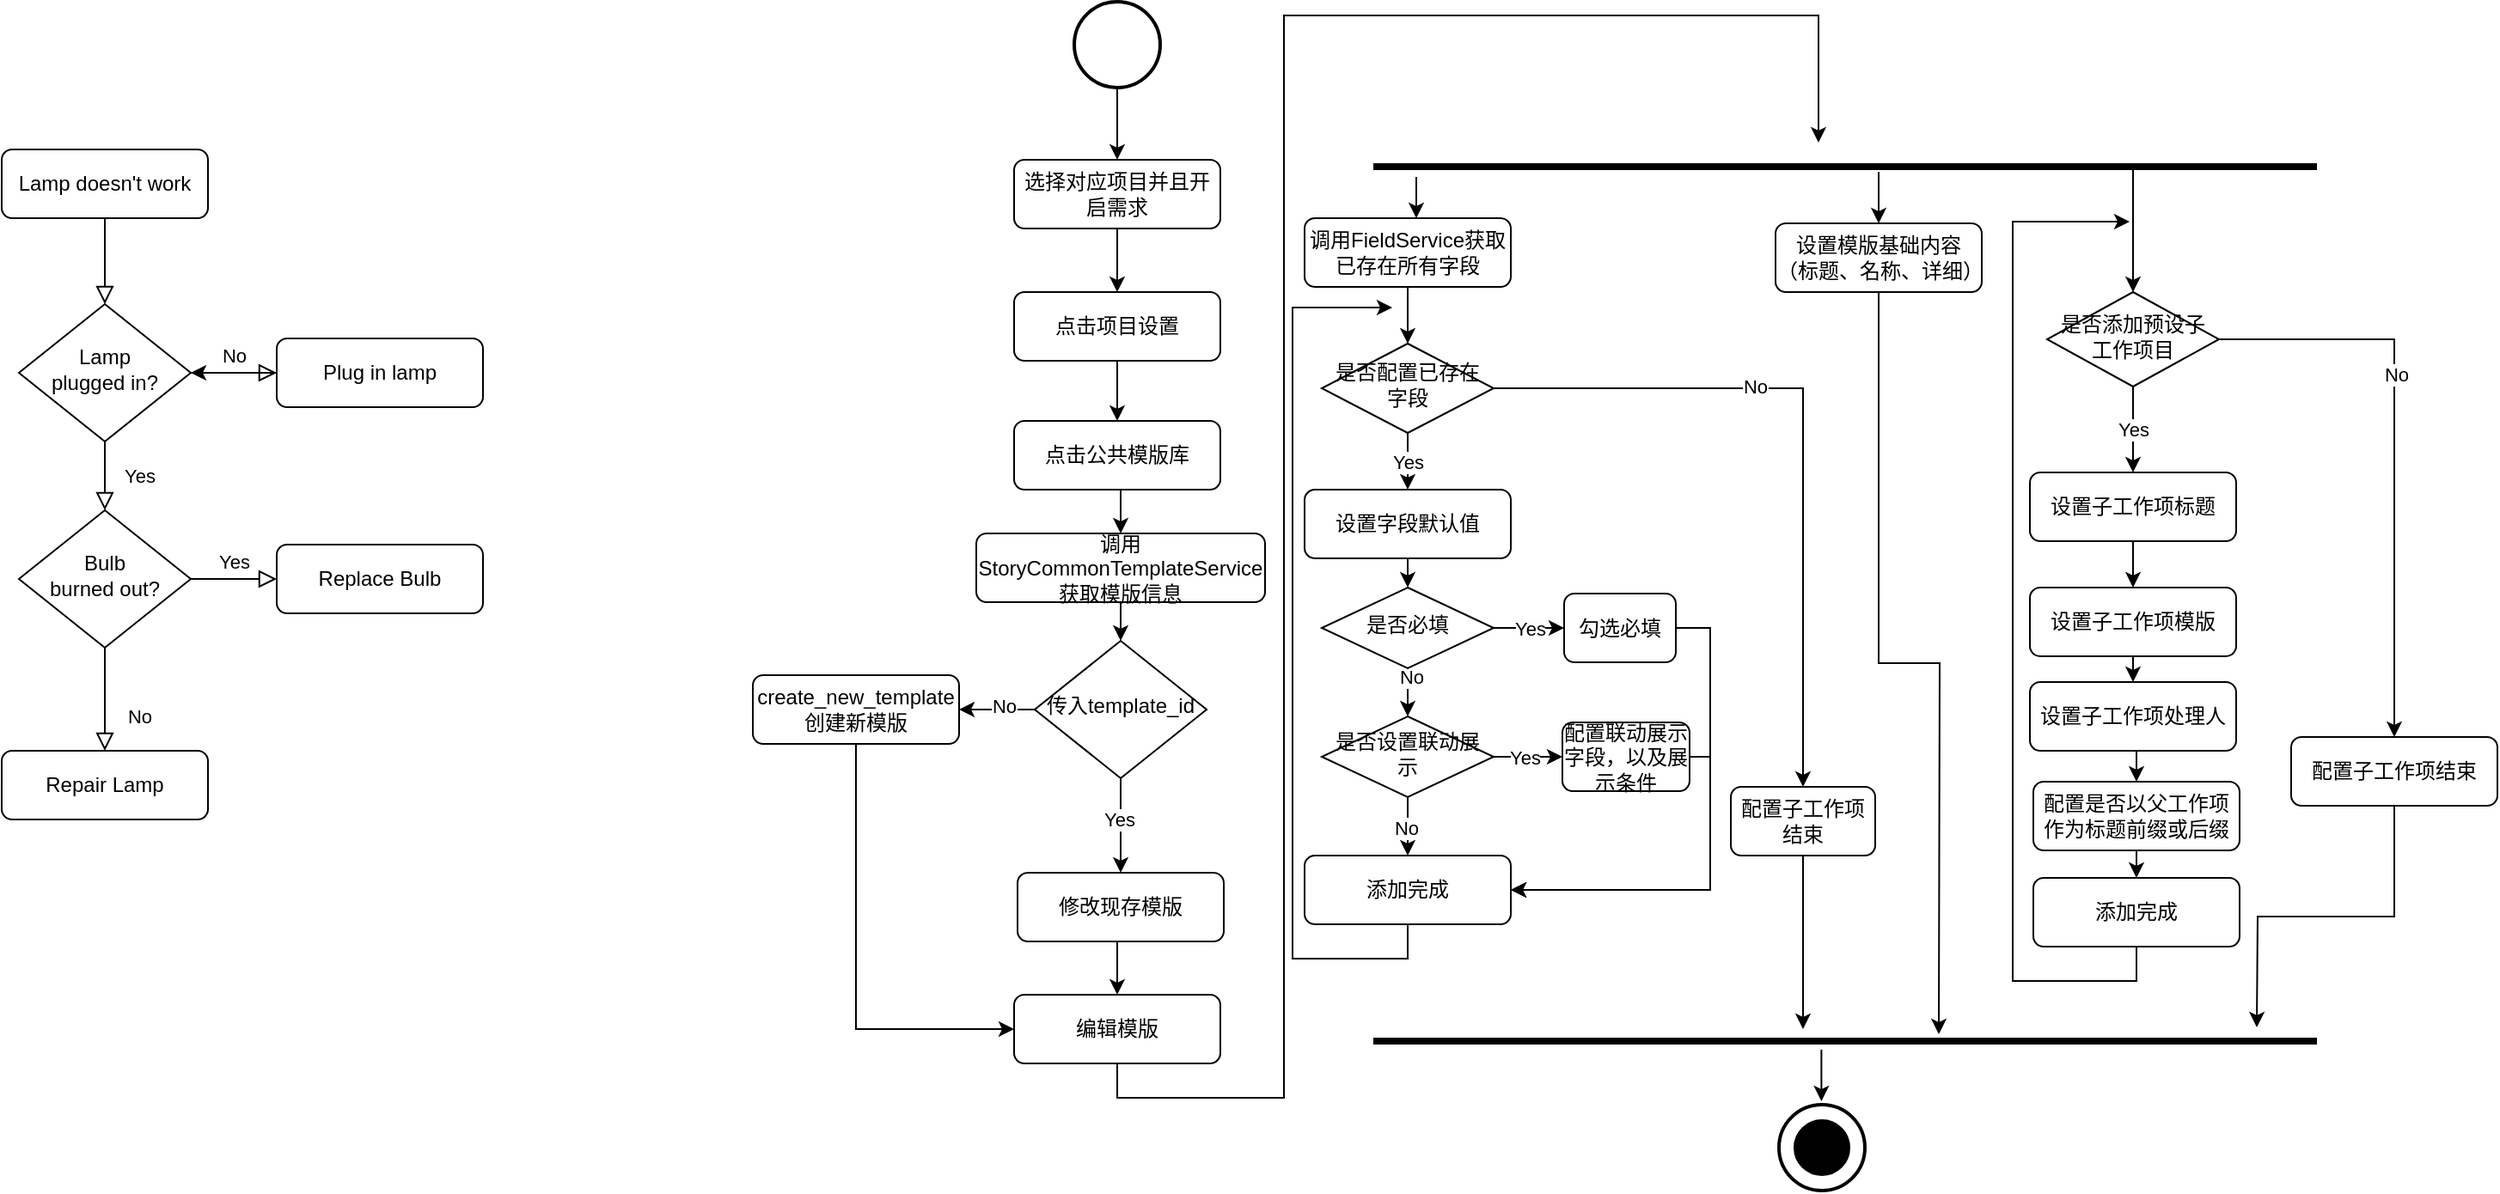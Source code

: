 <mxfile version="26.0.16">
  <diagram id="C5RBs43oDa-KdzZeNtuy" name="Page-1">
    <mxGraphModel dx="1461" dy="1324" grid="0" gridSize="10" guides="1" tooltips="1" connect="1" arrows="1" fold="1" page="0" pageScale="1" pageWidth="827" pageHeight="1169" math="0" shadow="0">
      <root>
        <mxCell id="WIyWlLk6GJQsqaUBKTNV-0" />
        <mxCell id="WIyWlLk6GJQsqaUBKTNV-1" parent="WIyWlLk6GJQsqaUBKTNV-0" />
        <mxCell id="WIyWlLk6GJQsqaUBKTNV-2" value="" style="rounded=0;html=1;jettySize=auto;orthogonalLoop=1;fontSize=11;endArrow=block;endFill=0;endSize=8;strokeWidth=1;shadow=0;labelBackgroundColor=none;edgeStyle=orthogonalEdgeStyle;" parent="WIyWlLk6GJQsqaUBKTNV-1" source="WIyWlLk6GJQsqaUBKTNV-3" target="WIyWlLk6GJQsqaUBKTNV-6" edge="1">
          <mxGeometry relative="1" as="geometry" />
        </mxCell>
        <mxCell id="WIyWlLk6GJQsqaUBKTNV-3" value="Lamp doesn&#39;t work" style="rounded=1;whiteSpace=wrap;html=1;fontSize=12;glass=0;strokeWidth=1;shadow=0;" parent="WIyWlLk6GJQsqaUBKTNV-1" vertex="1">
          <mxGeometry x="160" y="80" width="120" height="40" as="geometry" />
        </mxCell>
        <mxCell id="WIyWlLk6GJQsqaUBKTNV-4" value="Yes" style="rounded=0;html=1;jettySize=auto;orthogonalLoop=1;fontSize=11;endArrow=block;endFill=0;endSize=8;strokeWidth=1;shadow=0;labelBackgroundColor=none;edgeStyle=orthogonalEdgeStyle;" parent="WIyWlLk6GJQsqaUBKTNV-1" source="WIyWlLk6GJQsqaUBKTNV-6" target="WIyWlLk6GJQsqaUBKTNV-10" edge="1">
          <mxGeometry y="20" relative="1" as="geometry">
            <mxPoint as="offset" />
          </mxGeometry>
        </mxCell>
        <mxCell id="WIyWlLk6GJQsqaUBKTNV-5" value="No" style="edgeStyle=orthogonalEdgeStyle;rounded=0;html=1;jettySize=auto;orthogonalLoop=1;fontSize=11;endArrow=block;endFill=0;endSize=8;strokeWidth=1;shadow=0;labelBackgroundColor=none;" parent="WIyWlLk6GJQsqaUBKTNV-1" source="WIyWlLk6GJQsqaUBKTNV-6" target="WIyWlLk6GJQsqaUBKTNV-7" edge="1">
          <mxGeometry y="10" relative="1" as="geometry">
            <mxPoint as="offset" />
          </mxGeometry>
        </mxCell>
        <mxCell id="WIyWlLk6GJQsqaUBKTNV-6" value="Lamp&lt;br&gt;plugged in?" style="rhombus;whiteSpace=wrap;html=1;shadow=0;fontFamily=Helvetica;fontSize=12;align=center;strokeWidth=1;spacing=6;spacingTop=-4;" parent="WIyWlLk6GJQsqaUBKTNV-1" vertex="1">
          <mxGeometry x="170" y="170" width="100" height="80" as="geometry" />
        </mxCell>
        <mxCell id="YVHDOQG_T9YWMqw5rcu7-23" value="" style="edgeStyle=orthogonalEdgeStyle;rounded=0;orthogonalLoop=1;jettySize=auto;html=1;" edge="1" parent="WIyWlLk6GJQsqaUBKTNV-1" source="WIyWlLk6GJQsqaUBKTNV-7" target="WIyWlLk6GJQsqaUBKTNV-6">
          <mxGeometry relative="1" as="geometry" />
        </mxCell>
        <mxCell id="WIyWlLk6GJQsqaUBKTNV-7" value="Plug in lamp" style="rounded=1;whiteSpace=wrap;html=1;fontSize=12;glass=0;strokeWidth=1;shadow=0;" parent="WIyWlLk6GJQsqaUBKTNV-1" vertex="1">
          <mxGeometry x="320" y="190" width="120" height="40" as="geometry" />
        </mxCell>
        <mxCell id="WIyWlLk6GJQsqaUBKTNV-8" value="No" style="rounded=0;html=1;jettySize=auto;orthogonalLoop=1;fontSize=11;endArrow=block;endFill=0;endSize=8;strokeWidth=1;shadow=0;labelBackgroundColor=none;edgeStyle=orthogonalEdgeStyle;" parent="WIyWlLk6GJQsqaUBKTNV-1" source="WIyWlLk6GJQsqaUBKTNV-10" target="WIyWlLk6GJQsqaUBKTNV-11" edge="1">
          <mxGeometry x="0.333" y="20" relative="1" as="geometry">
            <mxPoint as="offset" />
          </mxGeometry>
        </mxCell>
        <mxCell id="WIyWlLk6GJQsqaUBKTNV-9" value="Yes" style="edgeStyle=orthogonalEdgeStyle;rounded=0;html=1;jettySize=auto;orthogonalLoop=1;fontSize=11;endArrow=block;endFill=0;endSize=8;strokeWidth=1;shadow=0;labelBackgroundColor=none;" parent="WIyWlLk6GJQsqaUBKTNV-1" source="WIyWlLk6GJQsqaUBKTNV-10" target="WIyWlLk6GJQsqaUBKTNV-12" edge="1">
          <mxGeometry y="10" relative="1" as="geometry">
            <mxPoint as="offset" />
          </mxGeometry>
        </mxCell>
        <mxCell id="WIyWlLk6GJQsqaUBKTNV-10" value="Bulb&lt;br&gt;burned out?" style="rhombus;whiteSpace=wrap;html=1;shadow=0;fontFamily=Helvetica;fontSize=12;align=center;strokeWidth=1;spacing=6;spacingTop=-4;" parent="WIyWlLk6GJQsqaUBKTNV-1" vertex="1">
          <mxGeometry x="170" y="290" width="100" height="80" as="geometry" />
        </mxCell>
        <mxCell id="WIyWlLk6GJQsqaUBKTNV-11" value="Repair Lamp" style="rounded=1;whiteSpace=wrap;html=1;fontSize=12;glass=0;strokeWidth=1;shadow=0;" parent="WIyWlLk6GJQsqaUBKTNV-1" vertex="1">
          <mxGeometry x="160" y="430" width="120" height="40" as="geometry" />
        </mxCell>
        <mxCell id="WIyWlLk6GJQsqaUBKTNV-12" value="Replace Bulb" style="rounded=1;whiteSpace=wrap;html=1;fontSize=12;glass=0;strokeWidth=1;shadow=0;" parent="WIyWlLk6GJQsqaUBKTNV-1" vertex="1">
          <mxGeometry x="320" y="310" width="120" height="40" as="geometry" />
        </mxCell>
        <mxCell id="IUm55pQDGk9Sm5fYaL_C-4" value="" style="group" parent="WIyWlLk6GJQsqaUBKTNV-1" vertex="1" connectable="0">
          <mxGeometry x="1194" y="636" width="50" height="50" as="geometry" />
        </mxCell>
        <mxCell id="IUm55pQDGk9Sm5fYaL_C-1" value="" style="strokeWidth=2;html=1;shape=mxgraph.flowchart.start_2;whiteSpace=wrap;aspect=fixed;" parent="IUm55pQDGk9Sm5fYaL_C-4" vertex="1">
          <mxGeometry width="50" height="50" as="geometry" />
        </mxCell>
        <mxCell id="IUm55pQDGk9Sm5fYaL_C-3" value="" style="strokeWidth=2;html=1;shape=mxgraph.flowchart.start_2;whiteSpace=wrap;aspect=fixed;fillColor=#000000;" parent="IUm55pQDGk9Sm5fYaL_C-4" vertex="1">
          <mxGeometry x="9.5" y="9.5" width="31" height="31" as="geometry" />
        </mxCell>
        <mxCell id="YVHDOQG_T9YWMqw5rcu7-90" style="edgeStyle=orthogonalEdgeStyle;rounded=0;orthogonalLoop=1;jettySize=auto;html=1;exitX=0.5;exitY=1;exitDx=0;exitDy=0;exitPerimeter=0;entryX=0.5;entryY=0;entryDx=0;entryDy=0;" edge="1" parent="WIyWlLk6GJQsqaUBKTNV-1" source="IUm55pQDGk9Sm5fYaL_C-7" target="YVHDOQG_T9YWMqw5rcu7-0">
          <mxGeometry relative="1" as="geometry" />
        </mxCell>
        <mxCell id="IUm55pQDGk9Sm5fYaL_C-7" value="" style="strokeWidth=2;html=1;shape=mxgraph.flowchart.start_2;whiteSpace=wrap;aspect=fixed;" parent="WIyWlLk6GJQsqaUBKTNV-1" vertex="1">
          <mxGeometry x="784" y="-6" width="50" height="50" as="geometry" />
        </mxCell>
        <mxCell id="YVHDOQG_T9YWMqw5rcu7-91" style="edgeStyle=orthogonalEdgeStyle;rounded=0;orthogonalLoop=1;jettySize=auto;html=1;exitX=0.5;exitY=1;exitDx=0;exitDy=0;entryX=0.5;entryY=0;entryDx=0;entryDy=0;" edge="1" parent="WIyWlLk6GJQsqaUBKTNV-1" source="YVHDOQG_T9YWMqw5rcu7-0" target="YVHDOQG_T9YWMqw5rcu7-2">
          <mxGeometry relative="1" as="geometry" />
        </mxCell>
        <mxCell id="YVHDOQG_T9YWMqw5rcu7-0" value="选择对应项目并且开启需求" style="rounded=1;whiteSpace=wrap;html=1;fontSize=12;glass=0;strokeWidth=1;shadow=0;" vertex="1" parent="WIyWlLk6GJQsqaUBKTNV-1">
          <mxGeometry x="749" y="86" width="120" height="40" as="geometry" />
        </mxCell>
        <mxCell id="YVHDOQG_T9YWMqw5rcu7-92" style="edgeStyle=orthogonalEdgeStyle;rounded=0;orthogonalLoop=1;jettySize=auto;html=1;exitX=0.5;exitY=1;exitDx=0;exitDy=0;entryX=0.5;entryY=0;entryDx=0;entryDy=0;" edge="1" parent="WIyWlLk6GJQsqaUBKTNV-1" source="YVHDOQG_T9YWMqw5rcu7-2" target="YVHDOQG_T9YWMqw5rcu7-3">
          <mxGeometry relative="1" as="geometry" />
        </mxCell>
        <mxCell id="YVHDOQG_T9YWMqw5rcu7-2" value="点击项目设置" style="rounded=1;whiteSpace=wrap;html=1;fontSize=12;glass=0;strokeWidth=1;shadow=0;" vertex="1" parent="WIyWlLk6GJQsqaUBKTNV-1">
          <mxGeometry x="749" y="163" width="120" height="40" as="geometry" />
        </mxCell>
        <mxCell id="YVHDOQG_T9YWMqw5rcu7-93" style="edgeStyle=orthogonalEdgeStyle;rounded=0;orthogonalLoop=1;jettySize=auto;html=1;exitX=0.5;exitY=1;exitDx=0;exitDy=0;entryX=0.5;entryY=0;entryDx=0;entryDy=0;" edge="1" parent="WIyWlLk6GJQsqaUBKTNV-1" source="YVHDOQG_T9YWMqw5rcu7-3" target="YVHDOQG_T9YWMqw5rcu7-7">
          <mxGeometry relative="1" as="geometry" />
        </mxCell>
        <mxCell id="YVHDOQG_T9YWMqw5rcu7-3" value="点击公共模版库" style="rounded=1;whiteSpace=wrap;html=1;fontSize=12;glass=0;strokeWidth=1;shadow=0;" vertex="1" parent="WIyWlLk6GJQsqaUBKTNV-1">
          <mxGeometry x="749" y="238" width="120" height="40" as="geometry" />
        </mxCell>
        <mxCell id="YVHDOQG_T9YWMqw5rcu7-87" style="edgeStyle=orthogonalEdgeStyle;rounded=0;orthogonalLoop=1;jettySize=auto;html=1;exitX=0.5;exitY=1;exitDx=0;exitDy=0;entryX=0.5;entryY=0;entryDx=0;entryDy=0;" edge="1" parent="WIyWlLk6GJQsqaUBKTNV-1" source="YVHDOQG_T9YWMqw5rcu7-4">
          <mxGeometry relative="1" as="geometry">
            <mxPoint x="1217" y="76" as="targetPoint" />
            <Array as="points">
              <mxPoint x="809" y="632" />
              <mxPoint x="906" y="632" />
              <mxPoint x="906" y="2" />
              <mxPoint x="1217" y="2" />
            </Array>
          </mxGeometry>
        </mxCell>
        <mxCell id="YVHDOQG_T9YWMqw5rcu7-4" value="编辑模版" style="rounded=1;whiteSpace=wrap;html=1;fontSize=12;glass=0;strokeWidth=1;shadow=0;" vertex="1" parent="WIyWlLk6GJQsqaUBKTNV-1">
          <mxGeometry x="749" y="572" width="120" height="40" as="geometry" />
        </mxCell>
        <mxCell id="YVHDOQG_T9YWMqw5rcu7-14" style="edgeStyle=orthogonalEdgeStyle;rounded=0;orthogonalLoop=1;jettySize=auto;html=1;exitX=0.5;exitY=1;exitDx=0;exitDy=0;entryX=0;entryY=0.5;entryDx=0;entryDy=0;" edge="1" parent="WIyWlLk6GJQsqaUBKTNV-1" source="YVHDOQG_T9YWMqw5rcu7-5" target="YVHDOQG_T9YWMqw5rcu7-4">
          <mxGeometry relative="1" as="geometry" />
        </mxCell>
        <mxCell id="YVHDOQG_T9YWMqw5rcu7-5" value="create_new_template&lt;div&gt;创建新模版&lt;/div&gt;" style="rounded=1;whiteSpace=wrap;html=1;fontSize=12;glass=0;strokeWidth=1;shadow=0;" vertex="1" parent="WIyWlLk6GJQsqaUBKTNV-1">
          <mxGeometry x="597" y="386" width="120" height="40" as="geometry" />
        </mxCell>
        <mxCell id="YVHDOQG_T9YWMqw5rcu7-15" style="edgeStyle=orthogonalEdgeStyle;rounded=0;orthogonalLoop=1;jettySize=auto;html=1;exitX=0.5;exitY=1;exitDx=0;exitDy=0;entryX=0.5;entryY=0;entryDx=0;entryDy=0;" edge="1" parent="WIyWlLk6GJQsqaUBKTNV-1" source="YVHDOQG_T9YWMqw5rcu7-6" target="YVHDOQG_T9YWMqw5rcu7-4">
          <mxGeometry relative="1" as="geometry" />
        </mxCell>
        <mxCell id="YVHDOQG_T9YWMqw5rcu7-6" value="修改现存模版" style="rounded=1;whiteSpace=wrap;html=1;fontSize=12;glass=0;strokeWidth=1;shadow=0;" vertex="1" parent="WIyWlLk6GJQsqaUBKTNV-1">
          <mxGeometry x="751" y="501" width="120" height="40" as="geometry" />
        </mxCell>
        <mxCell id="YVHDOQG_T9YWMqw5rcu7-16" style="edgeStyle=orthogonalEdgeStyle;rounded=0;orthogonalLoop=1;jettySize=auto;html=1;exitX=0.5;exitY=1;exitDx=0;exitDy=0;entryX=0.5;entryY=0;entryDx=0;entryDy=0;" edge="1" parent="WIyWlLk6GJQsqaUBKTNV-1" source="YVHDOQG_T9YWMqw5rcu7-7" target="YVHDOQG_T9YWMqw5rcu7-8">
          <mxGeometry relative="1" as="geometry" />
        </mxCell>
        <mxCell id="YVHDOQG_T9YWMqw5rcu7-7" value="调用StoryCommonTemplateService获取模版信息" style="rounded=1;whiteSpace=wrap;html=1;fontSize=12;glass=0;strokeWidth=1;shadow=0;" vertex="1" parent="WIyWlLk6GJQsqaUBKTNV-1">
          <mxGeometry x="727" y="303.5" width="168" height="40" as="geometry" />
        </mxCell>
        <mxCell id="YVHDOQG_T9YWMqw5rcu7-10" style="edgeStyle=orthogonalEdgeStyle;rounded=0;orthogonalLoop=1;jettySize=auto;html=1;exitX=0.5;exitY=1;exitDx=0;exitDy=0;entryX=0.5;entryY=0;entryDx=0;entryDy=0;" edge="1" parent="WIyWlLk6GJQsqaUBKTNV-1" source="YVHDOQG_T9YWMqw5rcu7-8" target="YVHDOQG_T9YWMqw5rcu7-6">
          <mxGeometry relative="1" as="geometry" />
        </mxCell>
        <mxCell id="YVHDOQG_T9YWMqw5rcu7-12" value="Yes" style="edgeLabel;html=1;align=center;verticalAlign=middle;resizable=0;points=[];" vertex="1" connectable="0" parent="YVHDOQG_T9YWMqw5rcu7-10">
          <mxGeometry x="-0.127" y="-1" relative="1" as="geometry">
            <mxPoint as="offset" />
          </mxGeometry>
        </mxCell>
        <mxCell id="YVHDOQG_T9YWMqw5rcu7-13" style="edgeStyle=orthogonalEdgeStyle;rounded=0;orthogonalLoop=1;jettySize=auto;html=1;exitX=0;exitY=0.5;exitDx=0;exitDy=0;entryX=1;entryY=0.5;entryDx=0;entryDy=0;" edge="1" parent="WIyWlLk6GJQsqaUBKTNV-1" source="YVHDOQG_T9YWMqw5rcu7-8" target="YVHDOQG_T9YWMqw5rcu7-5">
          <mxGeometry relative="1" as="geometry" />
        </mxCell>
        <mxCell id="YVHDOQG_T9YWMqw5rcu7-98" value="No" style="edgeLabel;html=1;align=center;verticalAlign=middle;resizable=0;points=[];" vertex="1" connectable="0" parent="YVHDOQG_T9YWMqw5rcu7-13">
          <mxGeometry x="-0.16" y="-2" relative="1" as="geometry">
            <mxPoint as="offset" />
          </mxGeometry>
        </mxCell>
        <mxCell id="YVHDOQG_T9YWMqw5rcu7-8" value="传入template_id" style="rhombus;whiteSpace=wrap;html=1;shadow=0;fontFamily=Helvetica;fontSize=12;align=center;strokeWidth=1;spacing=6;spacingTop=-4;" vertex="1" parent="WIyWlLk6GJQsqaUBKTNV-1">
          <mxGeometry x="761" y="366" width="100" height="80" as="geometry" />
        </mxCell>
        <mxCell id="YVHDOQG_T9YWMqw5rcu7-18" value="" style="endArrow=none;html=1;rounded=0;strokeWidth=4;" edge="1" parent="WIyWlLk6GJQsqaUBKTNV-1">
          <mxGeometry width="50" height="50" relative="1" as="geometry">
            <mxPoint x="958" y="90" as="sourcePoint" />
            <mxPoint x="1507" y="90" as="targetPoint" />
          </mxGeometry>
        </mxCell>
        <mxCell id="YVHDOQG_T9YWMqw5rcu7-39" style="edgeStyle=orthogonalEdgeStyle;rounded=0;orthogonalLoop=1;jettySize=auto;html=1;exitX=0.5;exitY=1;exitDx=0;exitDy=0;entryX=0.5;entryY=0;entryDx=0;entryDy=0;" edge="1" parent="WIyWlLk6GJQsqaUBKTNV-1" source="YVHDOQG_T9YWMqw5rcu7-21" target="YVHDOQG_T9YWMqw5rcu7-29">
          <mxGeometry relative="1" as="geometry" />
        </mxCell>
        <mxCell id="YVHDOQG_T9YWMqw5rcu7-21" value="设置子工作项标题" style="rounded=1;whiteSpace=wrap;html=1;fontSize=12;glass=0;strokeWidth=1;shadow=0;" vertex="1" parent="WIyWlLk6GJQsqaUBKTNV-1">
          <mxGeometry x="1340" y="268" width="120" height="40" as="geometry" />
        </mxCell>
        <mxCell id="YVHDOQG_T9YWMqw5rcu7-38" value="Yes" style="edgeStyle=orthogonalEdgeStyle;rounded=0;orthogonalLoop=1;jettySize=auto;html=1;exitX=0.5;exitY=1;exitDx=0;exitDy=0;entryX=0.5;entryY=0;entryDx=0;entryDy=0;" edge="1" parent="WIyWlLk6GJQsqaUBKTNV-1" source="YVHDOQG_T9YWMqw5rcu7-22" target="YVHDOQG_T9YWMqw5rcu7-21">
          <mxGeometry relative="1" as="geometry" />
        </mxCell>
        <mxCell id="YVHDOQG_T9YWMqw5rcu7-45" style="edgeStyle=orthogonalEdgeStyle;rounded=0;orthogonalLoop=1;jettySize=auto;html=1;exitX=1;exitY=0.5;exitDx=0;exitDy=0;entryX=0.5;entryY=0;entryDx=0;entryDy=0;" edge="1" parent="WIyWlLk6GJQsqaUBKTNV-1" source="YVHDOQG_T9YWMqw5rcu7-22" target="YVHDOQG_T9YWMqw5rcu7-26">
          <mxGeometry relative="1" as="geometry" />
        </mxCell>
        <mxCell id="YVHDOQG_T9YWMqw5rcu7-46" value="No" style="edgeLabel;html=1;align=center;verticalAlign=middle;resizable=0;points=[];" vertex="1" connectable="0" parent="YVHDOQG_T9YWMqw5rcu7-45">
          <mxGeometry x="-0.265" y="1" relative="1" as="geometry">
            <mxPoint as="offset" />
          </mxGeometry>
        </mxCell>
        <mxCell id="YVHDOQG_T9YWMqw5rcu7-22" value="是否添加预设子工作项目" style="rhombus;whiteSpace=wrap;html=1;shadow=0;fontFamily=Helvetica;fontSize=12;align=center;strokeWidth=1;spacing=6;spacingTop=-4;" vertex="1" parent="WIyWlLk6GJQsqaUBKTNV-1">
          <mxGeometry x="1350" y="163" width="100" height="55" as="geometry" />
        </mxCell>
        <mxCell id="YVHDOQG_T9YWMqw5rcu7-24" value="" style="endArrow=none;html=1;rounded=0;strokeWidth=4;" edge="1" parent="WIyWlLk6GJQsqaUBKTNV-1">
          <mxGeometry width="50" height="50" relative="1" as="geometry">
            <mxPoint x="958" y="599" as="sourcePoint" />
            <mxPoint x="1507" y="599" as="targetPoint" />
          </mxGeometry>
        </mxCell>
        <mxCell id="YVHDOQG_T9YWMqw5rcu7-47" style="edgeStyle=orthogonalEdgeStyle;rounded=0;orthogonalLoop=1;jettySize=auto;html=1;exitX=0.5;exitY=1;exitDx=0;exitDy=0;" edge="1" parent="WIyWlLk6GJQsqaUBKTNV-1" source="YVHDOQG_T9YWMqw5rcu7-26">
          <mxGeometry relative="1" as="geometry">
            <mxPoint x="1472" y="591" as="targetPoint" />
          </mxGeometry>
        </mxCell>
        <mxCell id="YVHDOQG_T9YWMqw5rcu7-26" value="配置子工作项结束" style="rounded=1;whiteSpace=wrap;html=1;fontSize=12;glass=0;strokeWidth=1;shadow=0;" vertex="1" parent="WIyWlLk6GJQsqaUBKTNV-1">
          <mxGeometry x="1492" y="422" width="120" height="40" as="geometry" />
        </mxCell>
        <mxCell id="YVHDOQG_T9YWMqw5rcu7-40" style="edgeStyle=orthogonalEdgeStyle;rounded=0;orthogonalLoop=1;jettySize=auto;html=1;exitX=0.5;exitY=1;exitDx=0;exitDy=0;entryX=0.5;entryY=0;entryDx=0;entryDy=0;" edge="1" parent="WIyWlLk6GJQsqaUBKTNV-1" source="YVHDOQG_T9YWMqw5rcu7-29" target="YVHDOQG_T9YWMqw5rcu7-30">
          <mxGeometry relative="1" as="geometry" />
        </mxCell>
        <mxCell id="YVHDOQG_T9YWMqw5rcu7-29" value="设置子工作项模版" style="rounded=1;whiteSpace=wrap;html=1;fontSize=12;glass=0;strokeWidth=1;shadow=0;" vertex="1" parent="WIyWlLk6GJQsqaUBKTNV-1">
          <mxGeometry x="1340" y="335" width="120" height="40" as="geometry" />
        </mxCell>
        <mxCell id="YVHDOQG_T9YWMqw5rcu7-41" style="edgeStyle=orthogonalEdgeStyle;rounded=0;orthogonalLoop=1;jettySize=auto;html=1;exitX=0.5;exitY=1;exitDx=0;exitDy=0;entryX=0.5;entryY=0;entryDx=0;entryDy=0;" edge="1" parent="WIyWlLk6GJQsqaUBKTNV-1" source="YVHDOQG_T9YWMqw5rcu7-30" target="YVHDOQG_T9YWMqw5rcu7-31">
          <mxGeometry relative="1" as="geometry" />
        </mxCell>
        <mxCell id="YVHDOQG_T9YWMqw5rcu7-30" value="设置子工作项处理人" style="rounded=1;whiteSpace=wrap;html=1;fontSize=12;glass=0;strokeWidth=1;shadow=0;" vertex="1" parent="WIyWlLk6GJQsqaUBKTNV-1">
          <mxGeometry x="1340" y="390" width="120" height="40" as="geometry" />
        </mxCell>
        <mxCell id="YVHDOQG_T9YWMqw5rcu7-42" style="edgeStyle=orthogonalEdgeStyle;rounded=0;orthogonalLoop=1;jettySize=auto;html=1;exitX=0.5;exitY=1;exitDx=0;exitDy=0;entryX=0.5;entryY=0;entryDx=0;entryDy=0;" edge="1" parent="WIyWlLk6GJQsqaUBKTNV-1" source="YVHDOQG_T9YWMqw5rcu7-31" target="YVHDOQG_T9YWMqw5rcu7-32">
          <mxGeometry relative="1" as="geometry" />
        </mxCell>
        <mxCell id="YVHDOQG_T9YWMqw5rcu7-31" value="配置是否以父工作项作为标题前缀或后缀" style="rounded=1;whiteSpace=wrap;html=1;fontSize=12;glass=0;strokeWidth=1;shadow=0;" vertex="1" parent="WIyWlLk6GJQsqaUBKTNV-1">
          <mxGeometry x="1342" y="448" width="120" height="40" as="geometry" />
        </mxCell>
        <mxCell id="YVHDOQG_T9YWMqw5rcu7-44" style="rounded=0;orthogonalLoop=1;jettySize=auto;html=1;exitX=0.5;exitY=1;exitDx=0;exitDy=0;elbow=vertical;edgeStyle=orthogonalEdgeStyle;" edge="1" parent="WIyWlLk6GJQsqaUBKTNV-1" source="YVHDOQG_T9YWMqw5rcu7-32">
          <mxGeometry relative="1" as="geometry">
            <mxPoint x="1398" y="122" as="targetPoint" />
            <Array as="points">
              <mxPoint x="1402" y="564" />
              <mxPoint x="1330" y="564" />
              <mxPoint x="1330" y="122" />
              <mxPoint x="1350" y="122" />
            </Array>
          </mxGeometry>
        </mxCell>
        <mxCell id="YVHDOQG_T9YWMqw5rcu7-32" value="添加完成" style="rounded=1;whiteSpace=wrap;html=1;fontSize=12;glass=0;strokeWidth=1;shadow=0;" vertex="1" parent="WIyWlLk6GJQsqaUBKTNV-1">
          <mxGeometry x="1342" y="504" width="120" height="40" as="geometry" />
        </mxCell>
        <mxCell id="YVHDOQG_T9YWMqw5rcu7-35" value="" style="endArrow=classic;html=1;rounded=0;entryX=0.5;entryY=0;entryDx=0;entryDy=0;" edge="1" parent="WIyWlLk6GJQsqaUBKTNV-1" target="YVHDOQG_T9YWMqw5rcu7-22">
          <mxGeometry width="50" height="50" relative="1" as="geometry">
            <mxPoint x="1400" y="90" as="sourcePoint" />
            <mxPoint x="1276" y="277" as="targetPoint" />
          </mxGeometry>
        </mxCell>
        <mxCell id="YVHDOQG_T9YWMqw5rcu7-81" style="edgeStyle=orthogonalEdgeStyle;rounded=0;orthogonalLoop=1;jettySize=auto;html=1;exitX=0.5;exitY=1;exitDx=0;exitDy=0;entryX=0.5;entryY=0;entryDx=0;entryDy=0;" edge="1" parent="WIyWlLk6GJQsqaUBKTNV-1" source="YVHDOQG_T9YWMqw5rcu7-50" target="YVHDOQG_T9YWMqw5rcu7-66">
          <mxGeometry relative="1" as="geometry" />
        </mxCell>
        <mxCell id="YVHDOQG_T9YWMqw5rcu7-50" value="设置字段默认值" style="rounded=1;whiteSpace=wrap;html=1;fontSize=12;glass=0;strokeWidth=1;shadow=0;" vertex="1" parent="WIyWlLk6GJQsqaUBKTNV-1">
          <mxGeometry x="918" y="278" width="120" height="40" as="geometry" />
        </mxCell>
        <mxCell id="YVHDOQG_T9YWMqw5rcu7-51" value="Yes" style="edgeStyle=orthogonalEdgeStyle;rounded=0;orthogonalLoop=1;jettySize=auto;html=1;exitX=0.5;exitY=1;exitDx=0;exitDy=0;entryX=0.5;entryY=0;entryDx=0;entryDy=0;" edge="1" parent="WIyWlLk6GJQsqaUBKTNV-1" source="YVHDOQG_T9YWMqw5rcu7-54" target="YVHDOQG_T9YWMqw5rcu7-50">
          <mxGeometry relative="1" as="geometry" />
        </mxCell>
        <mxCell id="YVHDOQG_T9YWMqw5rcu7-52" style="edgeStyle=orthogonalEdgeStyle;rounded=0;orthogonalLoop=1;jettySize=auto;html=1;exitX=1;exitY=0.5;exitDx=0;exitDy=0;entryX=0.5;entryY=0;entryDx=0;entryDy=0;" edge="1" parent="WIyWlLk6GJQsqaUBKTNV-1" source="YVHDOQG_T9YWMqw5rcu7-54" target="YVHDOQG_T9YWMqw5rcu7-56">
          <mxGeometry relative="1" as="geometry" />
        </mxCell>
        <mxCell id="YVHDOQG_T9YWMqw5rcu7-53" value="No" style="edgeLabel;html=1;align=center;verticalAlign=middle;resizable=0;points=[];" vertex="1" connectable="0" parent="YVHDOQG_T9YWMqw5rcu7-52">
          <mxGeometry x="-0.265" y="1" relative="1" as="geometry">
            <mxPoint as="offset" />
          </mxGeometry>
        </mxCell>
        <mxCell id="YVHDOQG_T9YWMqw5rcu7-54" value="是否配置已存在字段" style="rhombus;whiteSpace=wrap;html=1;shadow=0;fontFamily=Helvetica;fontSize=12;align=center;strokeWidth=1;spacing=6;spacingTop=-4;" vertex="1" parent="WIyWlLk6GJQsqaUBKTNV-1">
          <mxGeometry x="928" y="193" width="100" height="52" as="geometry" />
        </mxCell>
        <mxCell id="YVHDOQG_T9YWMqw5rcu7-80" style="edgeStyle=orthogonalEdgeStyle;rounded=0;orthogonalLoop=1;jettySize=auto;html=1;exitX=0.5;exitY=1;exitDx=0;exitDy=0;" edge="1" parent="WIyWlLk6GJQsqaUBKTNV-1" source="YVHDOQG_T9YWMqw5rcu7-56">
          <mxGeometry relative="1" as="geometry">
            <mxPoint x="1208" y="592" as="targetPoint" />
          </mxGeometry>
        </mxCell>
        <mxCell id="YVHDOQG_T9YWMqw5rcu7-56" value="配置子工作项结束" style="rounded=1;whiteSpace=wrap;html=1;fontSize=12;glass=0;strokeWidth=1;shadow=0;" vertex="1" parent="WIyWlLk6GJQsqaUBKTNV-1">
          <mxGeometry x="1166" y="451" width="84" height="40" as="geometry" />
        </mxCell>
        <mxCell id="YVHDOQG_T9YWMqw5rcu7-63" style="rounded=0;orthogonalLoop=1;jettySize=auto;html=1;exitX=0.5;exitY=1;exitDx=0;exitDy=0;elbow=vertical;edgeStyle=orthogonalEdgeStyle;" edge="1" parent="WIyWlLk6GJQsqaUBKTNV-1" source="YVHDOQG_T9YWMqw5rcu7-64">
          <mxGeometry relative="1" as="geometry">
            <mxPoint x="969" y="172" as="targetPoint" />
            <Array as="points">
              <mxPoint x="978" y="551" />
              <mxPoint x="911" y="551" />
              <mxPoint x="911" y="172" />
            </Array>
          </mxGeometry>
        </mxCell>
        <mxCell id="YVHDOQG_T9YWMqw5rcu7-64" value="添加完成" style="rounded=1;whiteSpace=wrap;html=1;fontSize=12;glass=0;strokeWidth=1;shadow=0;" vertex="1" parent="WIyWlLk6GJQsqaUBKTNV-1">
          <mxGeometry x="918" y="491" width="120" height="40" as="geometry" />
        </mxCell>
        <mxCell id="YVHDOQG_T9YWMqw5rcu7-68" style="edgeStyle=orthogonalEdgeStyle;rounded=0;orthogonalLoop=1;jettySize=auto;html=1;exitX=0.5;exitY=1;exitDx=0;exitDy=0;entryX=0.5;entryY=0;entryDx=0;entryDy=0;" edge="1" parent="WIyWlLk6GJQsqaUBKTNV-1" source="YVHDOQG_T9YWMqw5rcu7-66" target="YVHDOQG_T9YWMqw5rcu7-67">
          <mxGeometry relative="1" as="geometry" />
        </mxCell>
        <mxCell id="YVHDOQG_T9YWMqw5rcu7-70" value="No" style="edgeLabel;html=1;align=center;verticalAlign=middle;resizable=0;points=[];" vertex="1" connectable="0" parent="YVHDOQG_T9YWMqw5rcu7-68">
          <mxGeometry x="-0.646" y="2" relative="1" as="geometry">
            <mxPoint as="offset" />
          </mxGeometry>
        </mxCell>
        <mxCell id="YVHDOQG_T9YWMqw5rcu7-74" value="Yes" style="edgeStyle=orthogonalEdgeStyle;rounded=0;orthogonalLoop=1;jettySize=auto;html=1;exitX=1;exitY=0.5;exitDx=0;exitDy=0;entryX=0;entryY=0.5;entryDx=0;entryDy=0;" edge="1" parent="WIyWlLk6GJQsqaUBKTNV-1" source="YVHDOQG_T9YWMqw5rcu7-66" target="YVHDOQG_T9YWMqw5rcu7-72">
          <mxGeometry relative="1" as="geometry" />
        </mxCell>
        <mxCell id="YVHDOQG_T9YWMqw5rcu7-66" value="是否必填" style="rhombus;whiteSpace=wrap;html=1;shadow=0;fontFamily=Helvetica;fontSize=12;align=center;strokeWidth=1;spacing=6;spacingTop=-4;" vertex="1" parent="WIyWlLk6GJQsqaUBKTNV-1">
          <mxGeometry x="928" y="335" width="100" height="47" as="geometry" />
        </mxCell>
        <mxCell id="YVHDOQG_T9YWMqw5rcu7-69" style="edgeStyle=orthogonalEdgeStyle;rounded=0;orthogonalLoop=1;jettySize=auto;html=1;exitX=0.5;exitY=1;exitDx=0;exitDy=0;entryX=0.5;entryY=0;entryDx=0;entryDy=0;" edge="1" parent="WIyWlLk6GJQsqaUBKTNV-1" source="YVHDOQG_T9YWMqw5rcu7-67" target="YVHDOQG_T9YWMqw5rcu7-64">
          <mxGeometry relative="1" as="geometry" />
        </mxCell>
        <mxCell id="YVHDOQG_T9YWMqw5rcu7-71" value="No" style="edgeLabel;html=1;align=center;verticalAlign=middle;resizable=0;points=[];" vertex="1" connectable="0" parent="YVHDOQG_T9YWMqw5rcu7-69">
          <mxGeometry x="0.009" y="-1" relative="1" as="geometry">
            <mxPoint y="1" as="offset" />
          </mxGeometry>
        </mxCell>
        <mxCell id="YVHDOQG_T9YWMqw5rcu7-75" style="edgeStyle=orthogonalEdgeStyle;rounded=0;orthogonalLoop=1;jettySize=auto;html=1;exitX=1;exitY=0.5;exitDx=0;exitDy=0;entryX=0;entryY=0.5;entryDx=0;entryDy=0;" edge="1" parent="WIyWlLk6GJQsqaUBKTNV-1" source="YVHDOQG_T9YWMqw5rcu7-67" target="YVHDOQG_T9YWMqw5rcu7-73">
          <mxGeometry relative="1" as="geometry" />
        </mxCell>
        <mxCell id="YVHDOQG_T9YWMqw5rcu7-100" value="Yes" style="edgeLabel;html=1;align=center;verticalAlign=middle;resizable=0;points=[];" vertex="1" connectable="0" parent="YVHDOQG_T9YWMqw5rcu7-75">
          <mxGeometry x="-0.097" relative="1" as="geometry">
            <mxPoint as="offset" />
          </mxGeometry>
        </mxCell>
        <mxCell id="YVHDOQG_T9YWMqw5rcu7-67" value="是否设置联动展示" style="rhombus;whiteSpace=wrap;html=1;shadow=0;fontFamily=Helvetica;fontSize=12;align=center;strokeWidth=1;spacing=6;spacingTop=-4;" vertex="1" parent="WIyWlLk6GJQsqaUBKTNV-1">
          <mxGeometry x="928" y="410" width="100" height="47" as="geometry" />
        </mxCell>
        <mxCell id="YVHDOQG_T9YWMqw5rcu7-78" style="edgeStyle=orthogonalEdgeStyle;rounded=0;orthogonalLoop=1;jettySize=auto;html=1;exitX=1;exitY=0.5;exitDx=0;exitDy=0;entryX=1;entryY=0.5;entryDx=0;entryDy=0;" edge="1" parent="WIyWlLk6GJQsqaUBKTNV-1" source="YVHDOQG_T9YWMqw5rcu7-72" target="YVHDOQG_T9YWMqw5rcu7-64">
          <mxGeometry relative="1" as="geometry" />
        </mxCell>
        <mxCell id="YVHDOQG_T9YWMqw5rcu7-72" value="勾选必填" style="rounded=1;whiteSpace=wrap;html=1;fontSize=12;glass=0;strokeWidth=1;shadow=0;" vertex="1" parent="WIyWlLk6GJQsqaUBKTNV-1">
          <mxGeometry x="1069" y="338.5" width="65" height="40" as="geometry" />
        </mxCell>
        <mxCell id="YVHDOQG_T9YWMqw5rcu7-94" style="edgeStyle=orthogonalEdgeStyle;rounded=0;orthogonalLoop=1;jettySize=auto;html=1;exitX=1;exitY=0.5;exitDx=0;exitDy=0;entryX=1;entryY=0.5;entryDx=0;entryDy=0;" edge="1" parent="WIyWlLk6GJQsqaUBKTNV-1" source="YVHDOQG_T9YWMqw5rcu7-73" target="YVHDOQG_T9YWMqw5rcu7-64">
          <mxGeometry relative="1" as="geometry">
            <Array as="points">
              <mxPoint x="1154" y="434" />
              <mxPoint x="1154" y="511" />
            </Array>
          </mxGeometry>
        </mxCell>
        <mxCell id="YVHDOQG_T9YWMqw5rcu7-73" value="配置联动展示字段，以及展示条件" style="rounded=1;whiteSpace=wrap;html=1;fontSize=12;glass=0;strokeWidth=1;shadow=0;" vertex="1" parent="WIyWlLk6GJQsqaUBKTNV-1">
          <mxGeometry x="1068" y="413.5" width="74" height="40" as="geometry" />
        </mxCell>
        <mxCell id="YVHDOQG_T9YWMqw5rcu7-84" style="edgeStyle=orthogonalEdgeStyle;rounded=0;orthogonalLoop=1;jettySize=auto;html=1;exitX=0.5;exitY=1;exitDx=0;exitDy=0;" edge="1" parent="WIyWlLk6GJQsqaUBKTNV-1" source="YVHDOQG_T9YWMqw5rcu7-82">
          <mxGeometry relative="1" as="geometry">
            <mxPoint x="1287" y="595" as="targetPoint" />
          </mxGeometry>
        </mxCell>
        <mxCell id="YVHDOQG_T9YWMqw5rcu7-82" value="设置模版基础内容（标题、名称、详细）" style="rounded=1;whiteSpace=wrap;html=1;fontSize=12;glass=0;strokeWidth=1;shadow=0;" vertex="1" parent="WIyWlLk6GJQsqaUBKTNV-1">
          <mxGeometry x="1192" y="123" width="120" height="40" as="geometry" />
        </mxCell>
        <mxCell id="YVHDOQG_T9YWMqw5rcu7-83" value="" style="endArrow=classic;html=1;rounded=0;entryX=0.5;entryY=0;entryDx=0;entryDy=0;" edge="1" parent="WIyWlLk6GJQsqaUBKTNV-1" target="YVHDOQG_T9YWMqw5rcu7-82">
          <mxGeometry width="50" height="50" relative="1" as="geometry">
            <mxPoint x="1252" y="93" as="sourcePoint" />
            <mxPoint x="1410" y="173" as="targetPoint" />
          </mxGeometry>
        </mxCell>
        <mxCell id="YVHDOQG_T9YWMqw5rcu7-89" value="" style="endArrow=classic;html=1;rounded=0;entryX=0.5;entryY=0;entryDx=0;entryDy=0;" edge="1" parent="WIyWlLk6GJQsqaUBKTNV-1">
          <mxGeometry width="50" height="50" relative="1" as="geometry">
            <mxPoint x="1218.7" y="604" as="sourcePoint" />
            <mxPoint x="1218.7" y="634" as="targetPoint" />
          </mxGeometry>
        </mxCell>
        <mxCell id="YVHDOQG_T9YWMqw5rcu7-96" style="edgeStyle=orthogonalEdgeStyle;rounded=0;orthogonalLoop=1;jettySize=auto;html=1;exitX=0.5;exitY=1;exitDx=0;exitDy=0;entryX=0.5;entryY=0;entryDx=0;entryDy=0;" edge="1" parent="WIyWlLk6GJQsqaUBKTNV-1" source="YVHDOQG_T9YWMqw5rcu7-95" target="YVHDOQG_T9YWMqw5rcu7-54">
          <mxGeometry relative="1" as="geometry" />
        </mxCell>
        <mxCell id="YVHDOQG_T9YWMqw5rcu7-95" value="调用FieldService获取已存在所有字段" style="rounded=1;whiteSpace=wrap;html=1;fontSize=12;glass=0;strokeWidth=1;shadow=0;" vertex="1" parent="WIyWlLk6GJQsqaUBKTNV-1">
          <mxGeometry x="918" y="120" width="120" height="40" as="geometry" />
        </mxCell>
        <mxCell id="YVHDOQG_T9YWMqw5rcu7-97" value="" style="endArrow=classic;html=1;rounded=0;" edge="1" parent="WIyWlLk6GJQsqaUBKTNV-1">
          <mxGeometry width="50" height="50" relative="1" as="geometry">
            <mxPoint x="983" y="96" as="sourcePoint" />
            <mxPoint x="983" y="120" as="targetPoint" />
          </mxGeometry>
        </mxCell>
      </root>
    </mxGraphModel>
  </diagram>
</mxfile>
